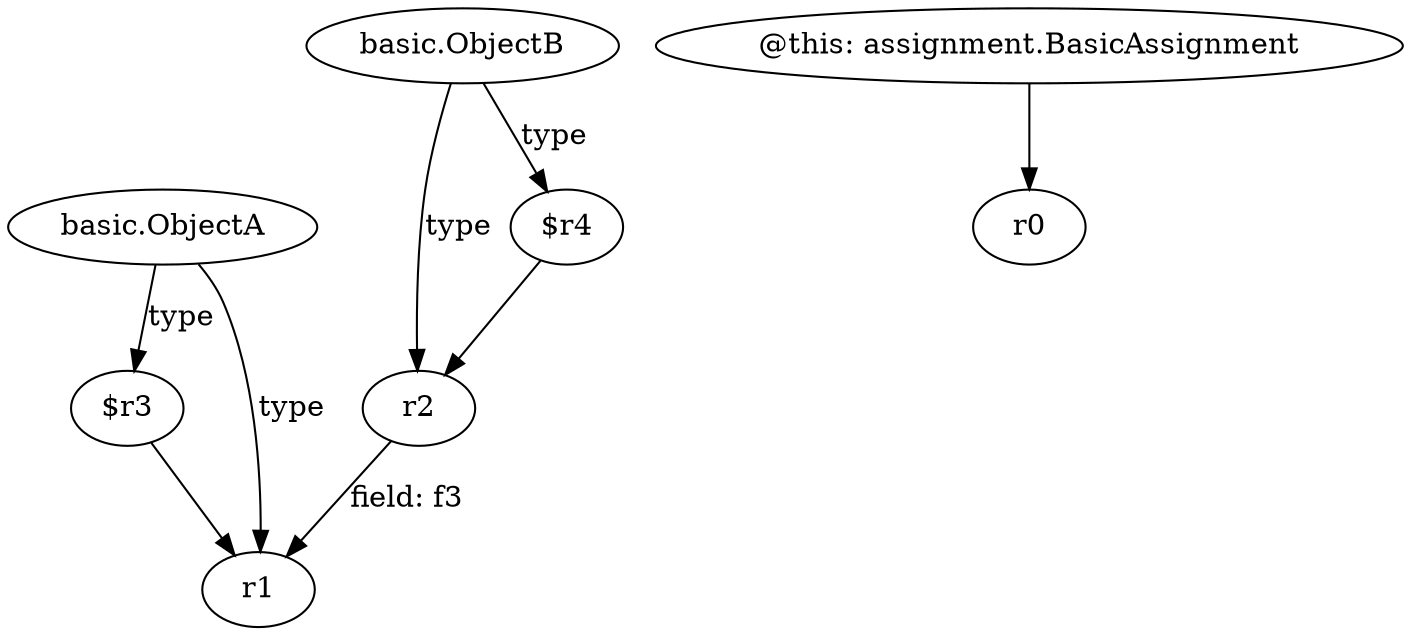 digraph g {
0[label="$r3"]
1[label="r1"]
0->1[label=""]
2[label="@this: assignment.BasicAssignment"]
3[label="r0"]
2->3[label=""]
4[label="basic.ObjectA"]
4->0[label="type"]
5[label="r2"]
5->1[label="field: f3"]
6[label="basic.ObjectB"]
6->5[label="type"]
7[label="$r4"]
6->7[label="type"]
4->1[label="type"]
7->5[label=""]
}